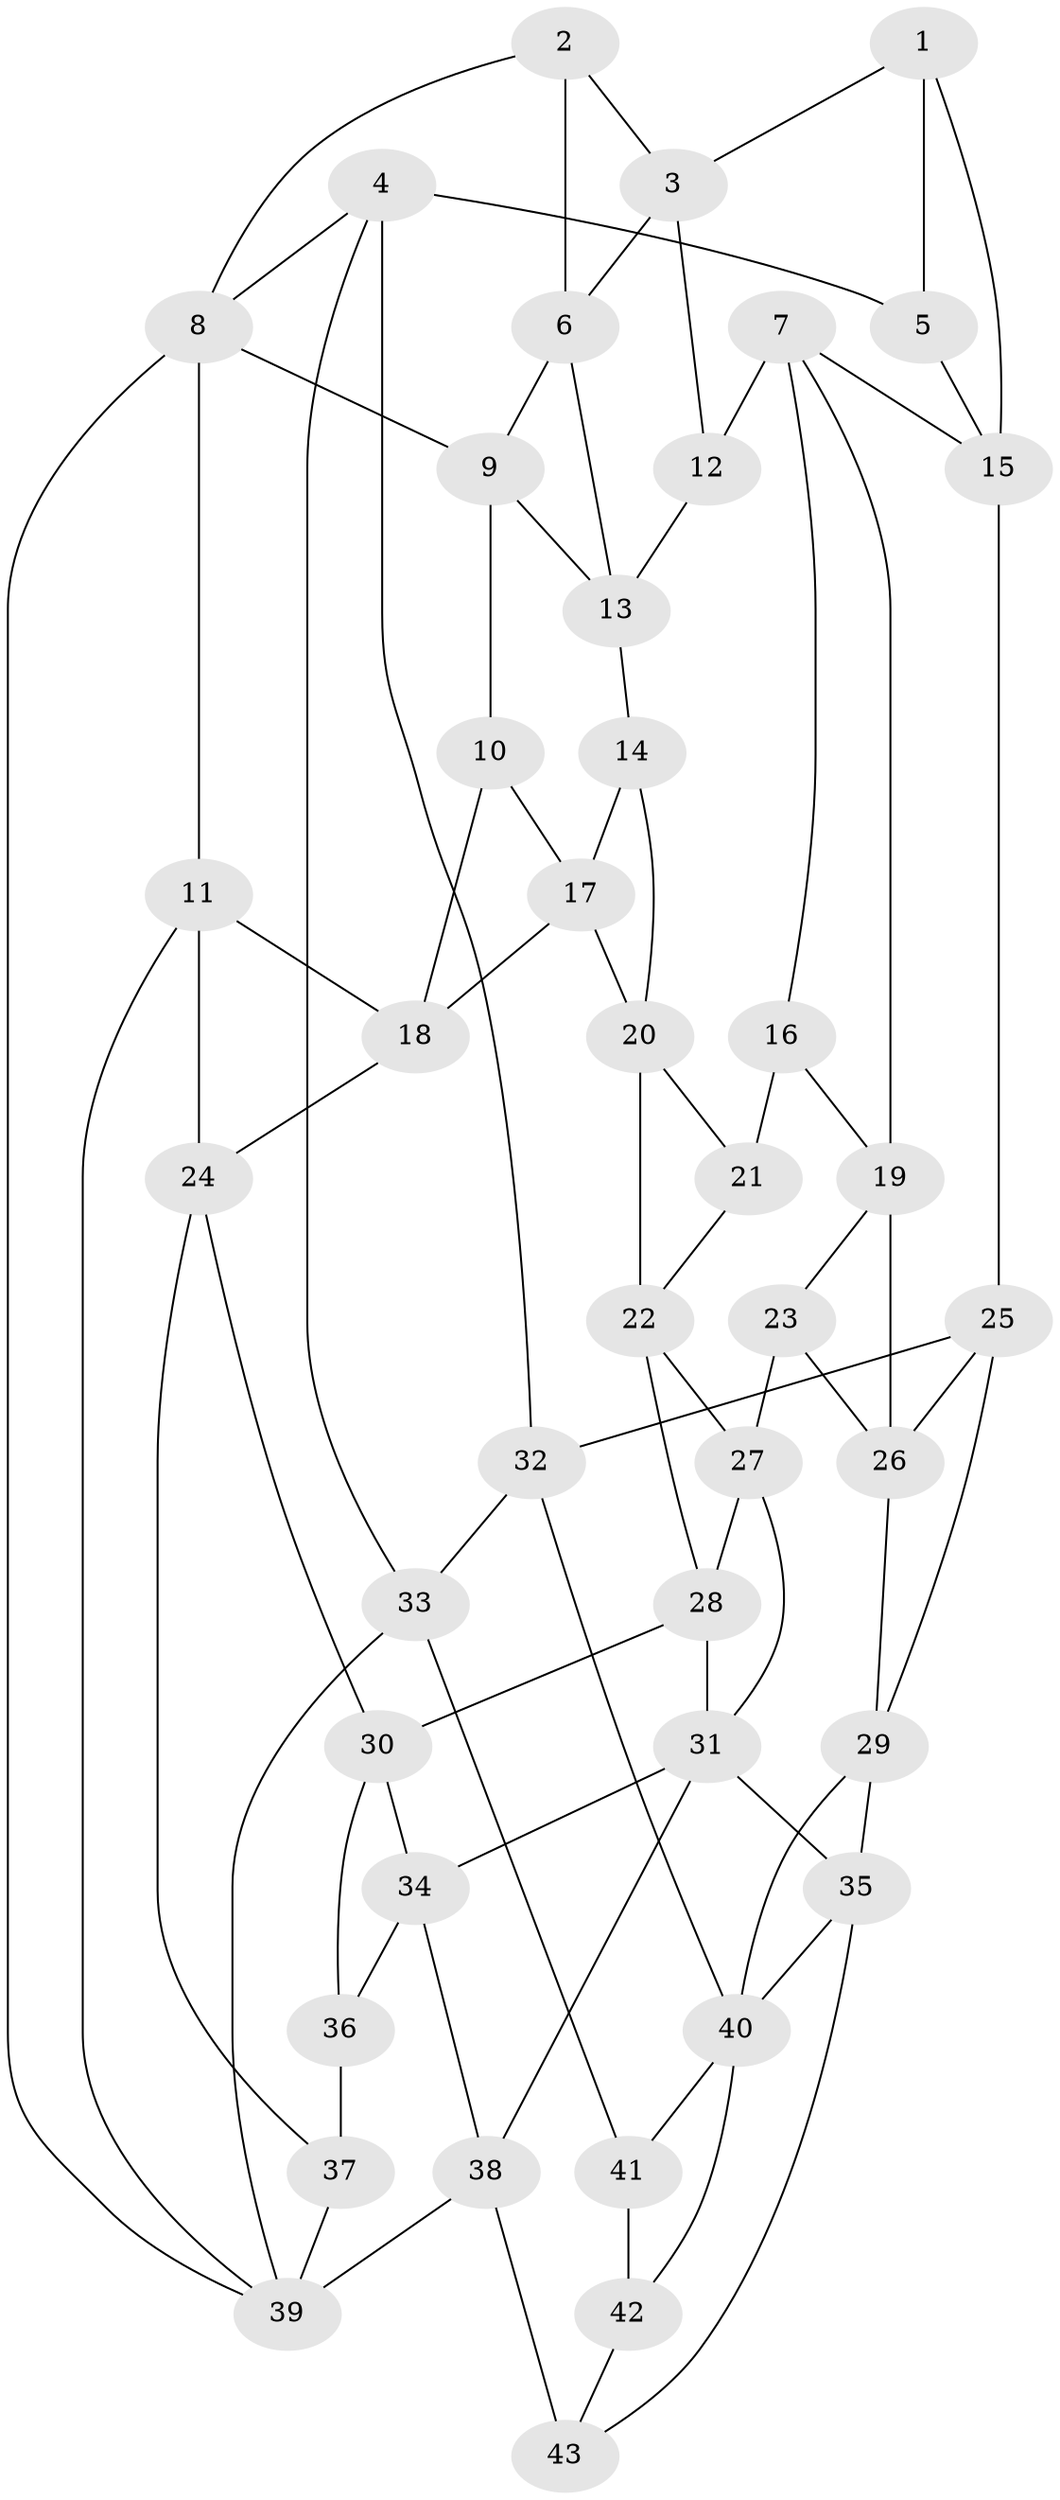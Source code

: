 // original degree distribution, {3: 0.02830188679245283, 6: 0.24528301886792453, 5: 0.4811320754716981, 4: 0.24528301886792453}
// Generated by graph-tools (version 1.1) at 2025/38/03/04/25 23:38:28]
// undirected, 43 vertices, 81 edges
graph export_dot {
  node [color=gray90,style=filled];
  1;
  2;
  3;
  4;
  5;
  6;
  7;
  8;
  9;
  10;
  11;
  12;
  13;
  14;
  15;
  16;
  17;
  18;
  19;
  20;
  21;
  22;
  23;
  24;
  25;
  26;
  27;
  28;
  29;
  30;
  31;
  32;
  33;
  34;
  35;
  36;
  37;
  38;
  39;
  40;
  41;
  42;
  43;
  1 -- 3 [weight=1.0];
  1 -- 5 [weight=1.0];
  1 -- 15 [weight=1.0];
  2 -- 3 [weight=1.0];
  2 -- 6 [weight=1.0];
  2 -- 8 [weight=1.0];
  3 -- 6 [weight=1.0];
  3 -- 12 [weight=1.0];
  4 -- 5 [weight=2.0];
  4 -- 8 [weight=1.0];
  4 -- 32 [weight=1.0];
  4 -- 33 [weight=1.0];
  5 -- 15 [weight=1.0];
  6 -- 9 [weight=1.0];
  6 -- 13 [weight=1.0];
  7 -- 12 [weight=1.0];
  7 -- 15 [weight=1.0];
  7 -- 16 [weight=1.0];
  7 -- 19 [weight=1.0];
  8 -- 9 [weight=1.0];
  8 -- 11 [weight=1.0];
  8 -- 39 [weight=1.0];
  9 -- 10 [weight=1.0];
  9 -- 13 [weight=1.0];
  10 -- 17 [weight=1.0];
  10 -- 18 [weight=1.0];
  11 -- 18 [weight=1.0];
  11 -- 24 [weight=1.0];
  11 -- 39 [weight=1.0];
  12 -- 13 [weight=1.0];
  13 -- 14 [weight=1.0];
  14 -- 17 [weight=1.0];
  14 -- 20 [weight=1.0];
  15 -- 25 [weight=1.0];
  16 -- 19 [weight=1.0];
  16 -- 21 [weight=1.0];
  17 -- 18 [weight=1.0];
  17 -- 20 [weight=1.0];
  18 -- 24 [weight=1.0];
  19 -- 23 [weight=1.0];
  19 -- 26 [weight=1.0];
  20 -- 21 [weight=1.0];
  20 -- 22 [weight=1.0];
  21 -- 22 [weight=1.0];
  22 -- 27 [weight=1.0];
  22 -- 28 [weight=1.0];
  23 -- 26 [weight=1.0];
  23 -- 27 [weight=1.0];
  24 -- 30 [weight=1.0];
  24 -- 37 [weight=1.0];
  25 -- 26 [weight=1.0];
  25 -- 29 [weight=1.0];
  25 -- 32 [weight=2.0];
  26 -- 29 [weight=1.0];
  27 -- 28 [weight=1.0];
  27 -- 31 [weight=1.0];
  28 -- 30 [weight=1.0];
  28 -- 31 [weight=1.0];
  29 -- 35 [weight=1.0];
  29 -- 40 [weight=1.0];
  30 -- 34 [weight=1.0];
  30 -- 36 [weight=1.0];
  31 -- 34 [weight=1.0];
  31 -- 35 [weight=1.0];
  31 -- 38 [weight=1.0];
  32 -- 33 [weight=1.0];
  32 -- 40 [weight=1.0];
  33 -- 39 [weight=1.0];
  33 -- 41 [weight=1.0];
  34 -- 36 [weight=1.0];
  34 -- 38 [weight=1.0];
  35 -- 40 [weight=1.0];
  35 -- 43 [weight=1.0];
  36 -- 37 [weight=2.0];
  37 -- 39 [weight=2.0];
  38 -- 39 [weight=1.0];
  38 -- 43 [weight=2.0];
  40 -- 41 [weight=1.0];
  40 -- 42 [weight=1.0];
  41 -- 42 [weight=2.0];
  42 -- 43 [weight=1.0];
}
